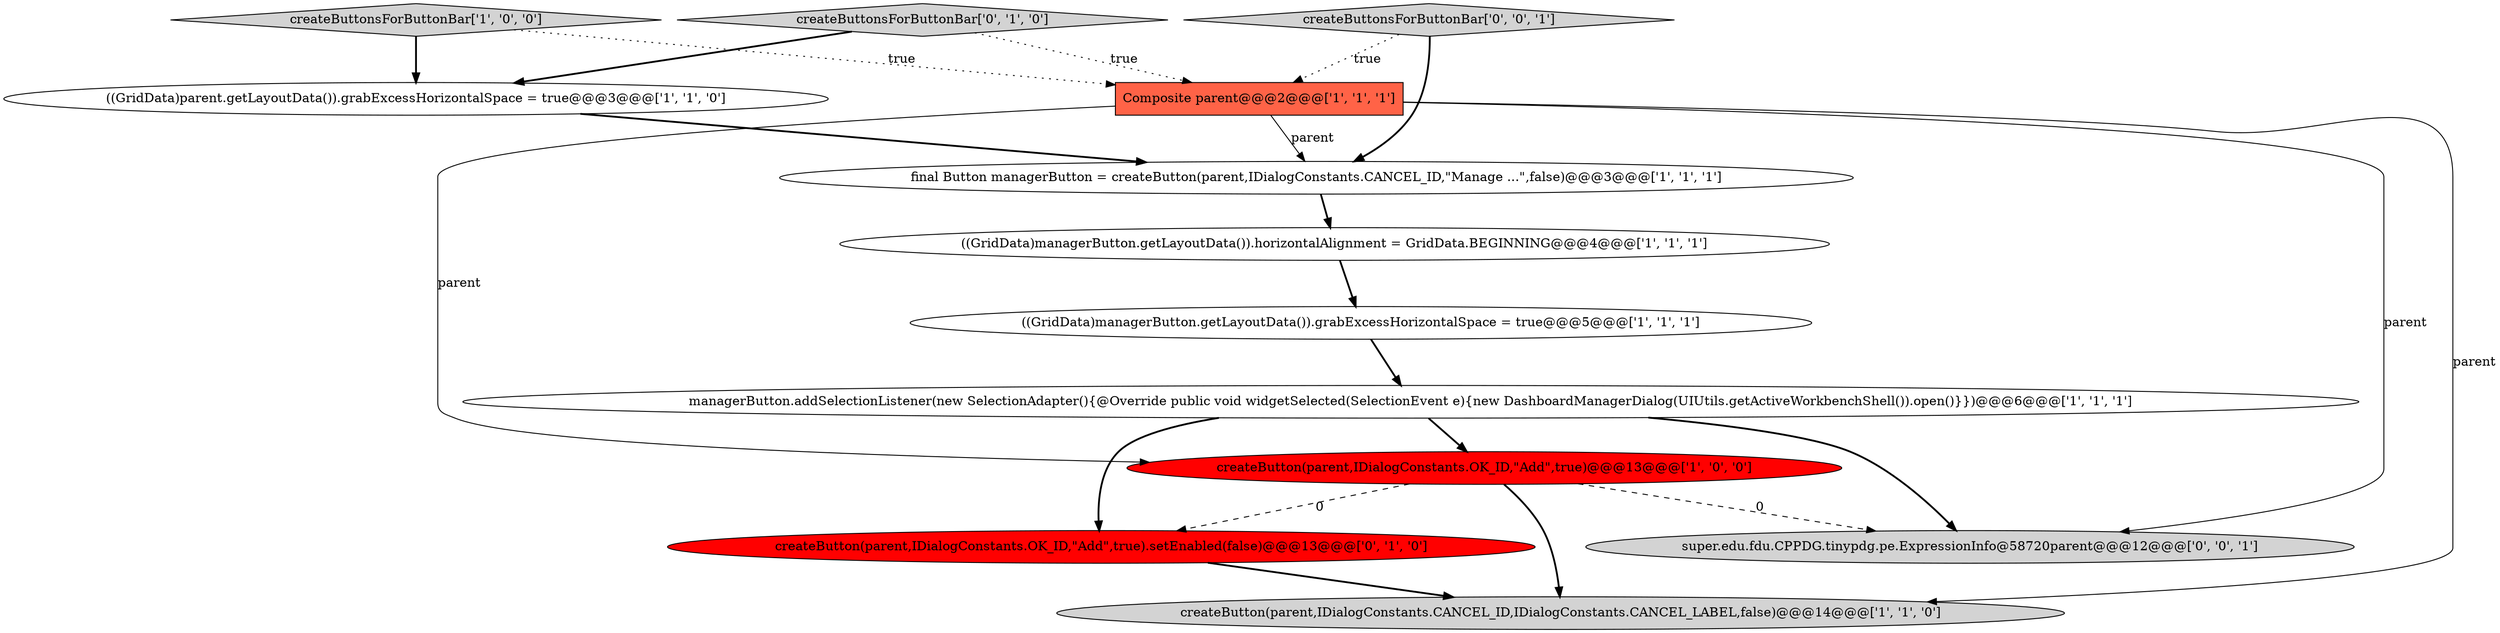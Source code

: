 digraph {
1 [style = filled, label = "((GridData)parent.getLayoutData()).grabExcessHorizontalSpace = true@@@3@@@['1', '1', '0']", fillcolor = white, shape = ellipse image = "AAA0AAABBB1BBB"];
3 [style = filled, label = "createButton(parent,IDialogConstants.CANCEL_ID,IDialogConstants.CANCEL_LABEL,false)@@@14@@@['1', '1', '0']", fillcolor = lightgray, shape = ellipse image = "AAA0AAABBB1BBB"];
7 [style = filled, label = "Composite parent@@@2@@@['1', '1', '1']", fillcolor = tomato, shape = box image = "AAA0AAABBB1BBB"];
6 [style = filled, label = "final Button managerButton = createButton(parent,IDialogConstants.CANCEL_ID,\"Manage ...\",false)@@@3@@@['1', '1', '1']", fillcolor = white, shape = ellipse image = "AAA0AAABBB1BBB"];
8 [style = filled, label = "((GridData)managerButton.getLayoutData()).grabExcessHorizontalSpace = true@@@5@@@['1', '1', '1']", fillcolor = white, shape = ellipse image = "AAA0AAABBB1BBB"];
12 [style = filled, label = "super.edu.fdu.CPPDG.tinypdg.pe.ExpressionInfo@58720parent@@@12@@@['0', '0', '1']", fillcolor = lightgray, shape = ellipse image = "AAA0AAABBB3BBB"];
4 [style = filled, label = "((GridData)managerButton.getLayoutData()).horizontalAlignment = GridData.BEGINNING@@@4@@@['1', '1', '1']", fillcolor = white, shape = ellipse image = "AAA0AAABBB1BBB"];
10 [style = filled, label = "createButton(parent,IDialogConstants.OK_ID,\"Add\",true).setEnabled(false)@@@13@@@['0', '1', '0']", fillcolor = red, shape = ellipse image = "AAA1AAABBB2BBB"];
11 [style = filled, label = "createButtonsForButtonBar['0', '0', '1']", fillcolor = lightgray, shape = diamond image = "AAA0AAABBB3BBB"];
2 [style = filled, label = "createButton(parent,IDialogConstants.OK_ID,\"Add\",true)@@@13@@@['1', '0', '0']", fillcolor = red, shape = ellipse image = "AAA1AAABBB1BBB"];
5 [style = filled, label = "createButtonsForButtonBar['1', '0', '0']", fillcolor = lightgray, shape = diamond image = "AAA0AAABBB1BBB"];
0 [style = filled, label = "managerButton.addSelectionListener(new SelectionAdapter(){@Override public void widgetSelected(SelectionEvent e){new DashboardManagerDialog(UIUtils.getActiveWorkbenchShell()).open()}})@@@6@@@['1', '1', '1']", fillcolor = white, shape = ellipse image = "AAA0AAABBB1BBB"];
9 [style = filled, label = "createButtonsForButtonBar['0', '1', '0']", fillcolor = lightgray, shape = diamond image = "AAA0AAABBB2BBB"];
11->7 [style = dotted, label="true"];
7->3 [style = solid, label="parent"];
0->12 [style = bold, label=""];
2->3 [style = bold, label=""];
11->6 [style = bold, label=""];
0->2 [style = bold, label=""];
10->3 [style = bold, label=""];
7->6 [style = solid, label="parent"];
2->10 [style = dashed, label="0"];
8->0 [style = bold, label=""];
6->4 [style = bold, label=""];
5->1 [style = bold, label=""];
2->12 [style = dashed, label="0"];
0->10 [style = bold, label=""];
1->6 [style = bold, label=""];
7->2 [style = solid, label="parent"];
5->7 [style = dotted, label="true"];
4->8 [style = bold, label=""];
7->12 [style = solid, label="parent"];
9->7 [style = dotted, label="true"];
9->1 [style = bold, label=""];
}
